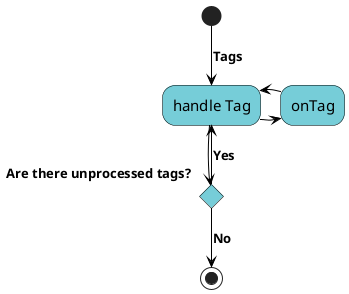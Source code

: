 @startuml
skinparam activity {
BackgroundColor #76CDD8
ArrowColor black
ArrowFontSize 13
ArrowFontStyle bold
ArrowFontName Segoe UI
BorderColor black
FontName Segoe UI
FontSize 15
}
(*) -->[Tags] "handle Tag"
-right-> "onTag"
-left-> "handle Tag"
If "Are there unprocessed tags?"
--> [Yes] "handle Tag"
else
-->[No] (*)
@enduml